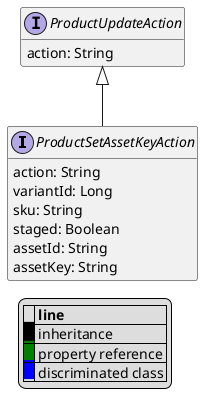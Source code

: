 @startuml

hide empty fields
hide empty methods
legend
|= |= line |
|<back:black>   </back>| inheritance |
|<back:green>   </back>| property reference |
|<back:blue>   </back>| discriminated class |
endlegend
interface ProductSetAssetKeyAction [[ProductSetAssetKeyAction.svg]] extends ProductUpdateAction {
    action: String
    variantId: Long
    sku: String
    staged: Boolean
    assetId: String
    assetKey: String
}
interface ProductUpdateAction [[ProductUpdateAction.svg]]  {
    action: String
}





@enduml
